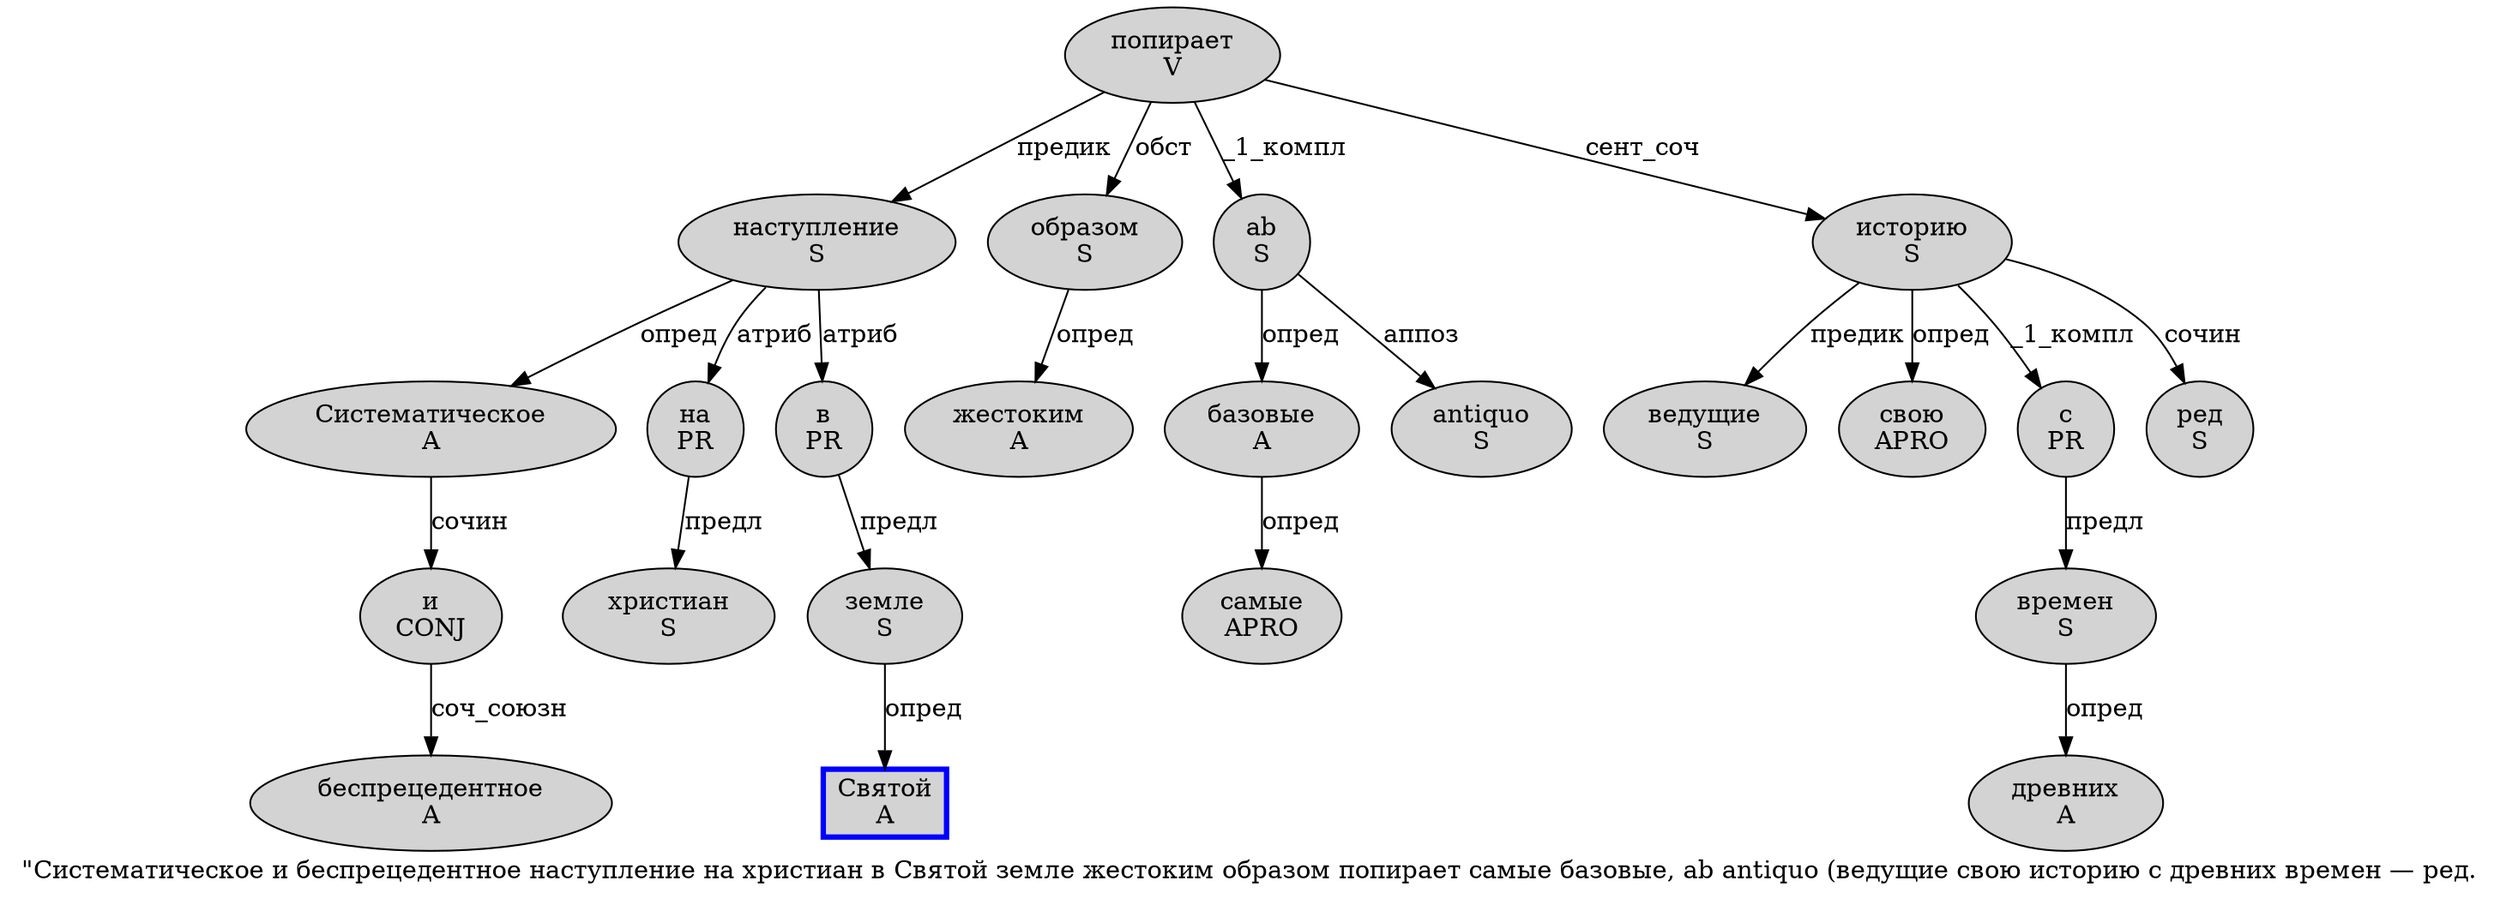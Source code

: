 digraph SENTENCE_16 {
	graph [label="\"Систематическое и беспрецедентное наступление на христиан в Святой земле жестоким образом попирает самые базовые, ab antiquo (ведущие свою историю с древних времен — ред."]
	node [style=filled]
		1 [label="Систематическое
A" color="" fillcolor=lightgray penwidth=1 shape=ellipse]
		2 [label="и
CONJ" color="" fillcolor=lightgray penwidth=1 shape=ellipse]
		3 [label="беспрецедентное
A" color="" fillcolor=lightgray penwidth=1 shape=ellipse]
		4 [label="наступление
S" color="" fillcolor=lightgray penwidth=1 shape=ellipse]
		5 [label="на
PR" color="" fillcolor=lightgray penwidth=1 shape=ellipse]
		6 [label="христиан
S" color="" fillcolor=lightgray penwidth=1 shape=ellipse]
		7 [label="в
PR" color="" fillcolor=lightgray penwidth=1 shape=ellipse]
		8 [label="Святой
A" color=blue fillcolor=lightgray penwidth=3 shape=box]
		9 [label="земле
S" color="" fillcolor=lightgray penwidth=1 shape=ellipse]
		10 [label="жестоким
A" color="" fillcolor=lightgray penwidth=1 shape=ellipse]
		11 [label="образом
S" color="" fillcolor=lightgray penwidth=1 shape=ellipse]
		12 [label="попирает
V" color="" fillcolor=lightgray penwidth=1 shape=ellipse]
		13 [label="самые
APRO" color="" fillcolor=lightgray penwidth=1 shape=ellipse]
		14 [label="базовые
A" color="" fillcolor=lightgray penwidth=1 shape=ellipse]
		16 [label="ab
S" color="" fillcolor=lightgray penwidth=1 shape=ellipse]
		17 [label="antiquo
S" color="" fillcolor=lightgray penwidth=1 shape=ellipse]
		19 [label="ведущие
S" color="" fillcolor=lightgray penwidth=1 shape=ellipse]
		20 [label="свою
APRO" color="" fillcolor=lightgray penwidth=1 shape=ellipse]
		21 [label="историю
S" color="" fillcolor=lightgray penwidth=1 shape=ellipse]
		22 [label="с
PR" color="" fillcolor=lightgray penwidth=1 shape=ellipse]
		23 [label="древних
A" color="" fillcolor=lightgray penwidth=1 shape=ellipse]
		24 [label="времен
S" color="" fillcolor=lightgray penwidth=1 shape=ellipse]
		26 [label="ред
S" color="" fillcolor=lightgray penwidth=1 shape=ellipse]
			7 -> 9 [label="предл"]
			4 -> 1 [label="опред"]
			4 -> 5 [label="атриб"]
			4 -> 7 [label="атриб"]
			11 -> 10 [label="опред"]
			5 -> 6 [label="предл"]
			24 -> 23 [label="опред"]
			16 -> 14 [label="опред"]
			16 -> 17 [label="аппоз"]
			22 -> 24 [label="предл"]
			2 -> 3 [label="соч_союзн"]
			1 -> 2 [label="сочин"]
			12 -> 4 [label="предик"]
			12 -> 11 [label="обст"]
			12 -> 16 [label="_1_компл"]
			12 -> 21 [label="сент_соч"]
			21 -> 19 [label="предик"]
			21 -> 20 [label="опред"]
			21 -> 22 [label="_1_компл"]
			21 -> 26 [label="сочин"]
			14 -> 13 [label="опред"]
			9 -> 8 [label="опред"]
}